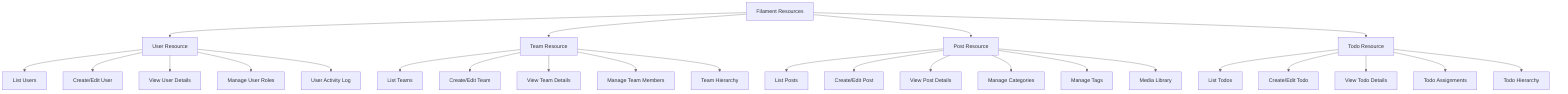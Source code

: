 %%{init: {'theme': 'default', 'themeVariables': { 'primaryColor': '#f5f5f5', 'primaryTextColor': '#333333', 'primaryBorderColor': '#cccccc', 'lineColor': '#666666', 'secondaryColor': '#f0f0f0', 'tertiaryColor': '#ffffff' }}}%%
graph TD
    A[Filament Resources] --> B[User Resource]
    A --> C[Team Resource]
    A --> D[Post Resource]
    A --> E[Todo Resource]
    
    B --> B1[List Users]
    B --> B2[Create/Edit User]
    B --> B3[View User Details]
    B --> B4[Manage User Roles]
    B --> B5[User Activity Log]
    
    C --> C1[List Teams]
    C --> C2[Create/Edit Team]
    C --> C3[View Team Details]
    C --> C4[Manage Team Members]
    C --> C5[Team Hierarchy]
    
    D --> D1[List Posts]
    D --> D2[Create/Edit Post]
    D --> D3[View Post Details]
    D --> D4[Manage Categories]
    D --> D5[Manage Tags]
    D --> D6[Media Library]
    
    E --> E1[List Todos]
    E --> E2[Create/Edit Todo]
    E --> E3[View Todo Details]
    E --> E4[Todo Assignments]
    E --> E5[Todo Hierarchy]